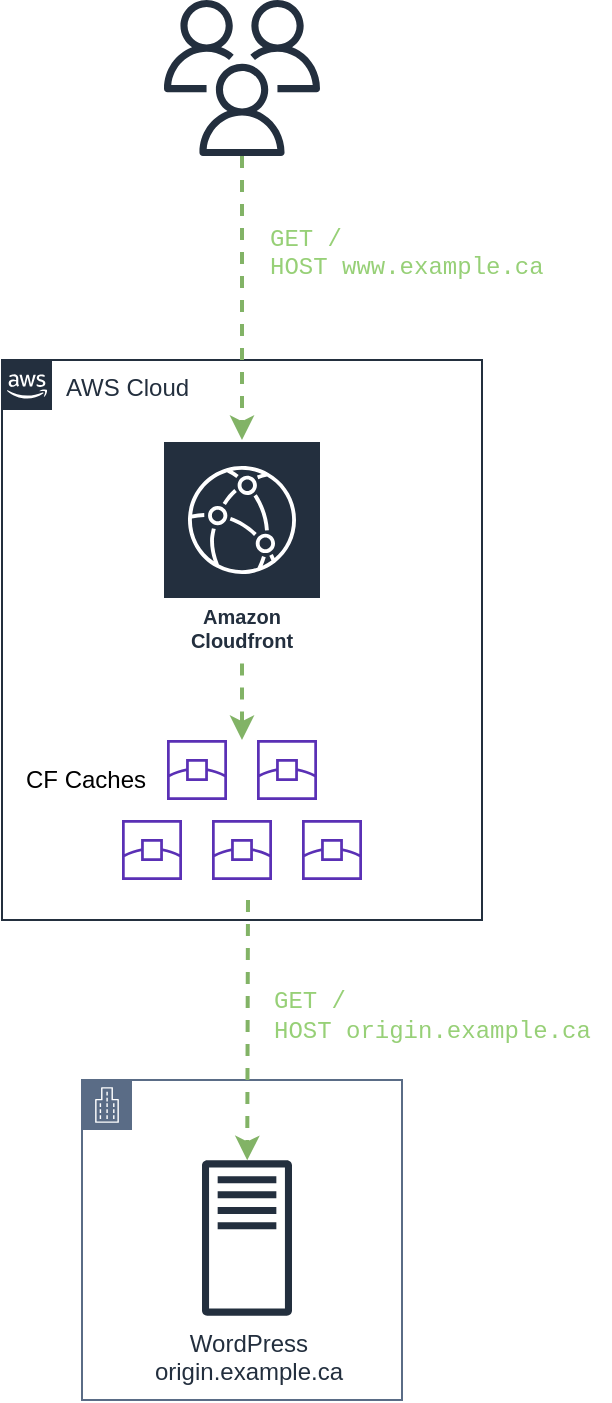 <mxfile version="10.6.3" type="device"><diagram id="z2x-sej-75D7jx41iFOz" name="Page-1"><mxGraphModel dx="794" dy="575" grid="1" gridSize="10" guides="1" tooltips="1" connect="1" arrows="1" fold="1" page="0" pageScale="1" pageWidth="850" pageHeight="1100" math="0" shadow="0"><root><mxCell id="0"/><mxCell id="1" style="locked=1;" parent="0"/><mxCell id="7C2Tb49NJ_T-byIy-_gv-6" value="AWS Cloud" style="points=[[0,0],[0.25,0],[0.5,0],[0.75,0],[1,0],[1,0.25],[1,0.5],[1,0.75],[1,1],[0.75,1],[0.5,1],[0.25,1],[0,1],[0,0.75],[0,0.5],[0,0.25]];outlineConnect=0;gradientColor=none;html=1;whiteSpace=wrap;fontSize=12;fontStyle=0;shape=mxgraph.aws4.group;grIcon=mxgraph.aws4.group_aws_cloud_alt;strokeColor=#232F3E;fillColor=none;verticalAlign=top;align=left;spacingLeft=30;fontColor=#232F3E;dashed=0;" parent="1" vertex="1"><mxGeometry x="320" y="240" width="240" height="280" as="geometry"/></mxCell><mxCell id="7C2Tb49NJ_T-byIy-_gv-3" value="" style="points=[[0,0],[0.25,0],[0.5,0],[0.75,0],[1,0],[1,0.25],[1,0.5],[1,0.75],[1,1],[0.75,1],[0.5,1],[0.25,1],[0,1],[0,0.75],[0,0.5],[0,0.25]];outlineConnect=0;gradientColor=none;html=1;whiteSpace=wrap;fontSize=12;fontStyle=0;shape=mxgraph.aws4.group;grIcon=mxgraph.aws4.group_corporate_data_center;strokeColor=#5A6C86;fillColor=none;verticalAlign=top;align=left;spacingLeft=30;fontColor=#5A6C86;dashed=0;" parent="1" vertex="1"><mxGeometry x="360" y="600" width="160" height="160" as="geometry"/></mxCell><mxCell id="7C2Tb49NJ_T-byIy-_gv-5" value="Objects" style="" parent="0"/><mxCell id="7C2Tb49NJ_T-byIy-_gv-11" style="rounded=0;orthogonalLoop=1;jettySize=auto;html=1;dashed=1;strokeWidth=2;endArrow=none;strokeColor=#82b366;fillColor=#d5e8d4;startArrow=classic;startFill=1;endFill=0;" parent="7C2Tb49NJ_T-byIy-_gv-5" target="7C2Tb49NJ_T-byIy-_gv-7" edge="1"><mxGeometry relative="1" as="geometry"><mxPoint x="480" y="319.095" as="targetPoint"/><mxPoint x="440" y="430" as="sourcePoint"/></mxGeometry></mxCell><mxCell id="7C2Tb49NJ_T-byIy-_gv-4" value="&lt;div&gt;WordPress&lt;br&gt;&lt;/div&gt;&lt;div&gt;origin.example.ca&lt;br&gt;&lt;/div&gt;" style="outlineConnect=0;fontColor=#232F3E;gradientColor=none;fillColor=#232F3E;strokeColor=none;dashed=0;verticalLabelPosition=bottom;verticalAlign=top;align=center;html=1;fontSize=12;fontStyle=0;aspect=fixed;shape=mxgraph.aws4.traditional_server;labelPosition=center;" parent="7C2Tb49NJ_T-byIy-_gv-5" vertex="1"><mxGeometry x="420" y="640" width="45" height="78" as="geometry"/></mxCell><mxCell id="7C2Tb49NJ_T-byIy-_gv-9" style="rounded=0;orthogonalLoop=1;jettySize=auto;html=1;fillColor=#d5e8d4;strokeColor=#82b366;strokeWidth=2;dashed=1;edgeStyle=orthogonalEdgeStyle;" parent="7C2Tb49NJ_T-byIy-_gv-5" source="7C2Tb49NJ_T-byIy-_gv-2" target="7C2Tb49NJ_T-byIy-_gv-7" edge="1"><mxGeometry relative="1" as="geometry"><mxPoint x="187.855" y="320" as="sourcePoint"/><mxPoint x="400" y="320" as="targetPoint"/></mxGeometry></mxCell><mxCell id="7C2Tb49NJ_T-byIy-_gv-2" value="" style="outlineConnect=0;fontColor=#232F3E;gradientColor=none;fillColor=#232F3E;strokeColor=none;dashed=0;verticalLabelPosition=bottom;verticalAlign=top;align=center;html=1;fontSize=12;fontStyle=0;aspect=fixed;shape=mxgraph.aws4.users;" parent="7C2Tb49NJ_T-byIy-_gv-5" vertex="1"><mxGeometry x="401" y="60" width="78" height="78" as="geometry"/></mxCell><mxCell id="7C2Tb49NJ_T-byIy-_gv-7" value="&lt;div&gt;Amazon Cloudfront&lt;/div&gt;" style="outlineConnect=0;fontColor=#232F3E;gradientColor=none;strokeColor=#ffffff;fillColor=#232F3E;dashed=0;verticalLabelPosition=middle;verticalAlign=bottom;align=center;html=1;whiteSpace=wrap;fontSize=10;fontStyle=1;spacing=3;shape=mxgraph.aws4.productIcon;prIcon=mxgraph.aws4.cloudfront;" parent="7C2Tb49NJ_T-byIy-_gv-5" vertex="1"><mxGeometry x="400" y="280" width="80" height="110" as="geometry"/></mxCell><mxCell id="7C2Tb49NJ_T-byIy-_gv-18" value="CF Caches" style="text;html=1;resizable=0;points=[];autosize=1;align=left;verticalAlign=top;spacingTop=-4;" parent="7C2Tb49NJ_T-byIy-_gv-5" vertex="1"><mxGeometry x="330" y="440" width="80" height="20" as="geometry"/></mxCell><mxCell id="7C2Tb49NJ_T-byIy-_gv-19" style="rounded=0;orthogonalLoop=1;jettySize=auto;html=1;dashed=1;startArrow=none;startFill=0;endArrow=classic;endFill=1;strokeWidth=2;strokeColor=#82b366;fillColor=#d5e8d4;" parent="7C2Tb49NJ_T-byIy-_gv-5" target="7C2Tb49NJ_T-byIy-_gv-4" edge="1"><mxGeometry relative="1" as="geometry"><mxPoint x="443" y="510" as="sourcePoint"/></mxGeometry></mxCell><mxCell id="7C2Tb49NJ_T-byIy-_gv-27" value="&lt;div&gt;&lt;font color=&quot;#97D077&quot;&gt;GET /&lt;/font&gt;&lt;/div&gt;&lt;div&gt;&lt;font color=&quot;#97D077&quot;&gt;HOST www.example.ca&lt;/font&gt;&lt;/div&gt;" style="text;html=1;resizable=0;points=[];autosize=1;align=left;verticalAlign=top;spacingTop=-4;fontColor=#A680B8;fontFamily=Courier New;fontStyle=0" parent="7C2Tb49NJ_T-byIy-_gv-5" vertex="1"><mxGeometry x="452" y="170" width="150" height="30" as="geometry"/></mxCell><mxCell id="7C2Tb49NJ_T-byIy-_gv-57" value="&lt;div&gt;&lt;font face=&quot;Courier New&quot; color=&quot;#97D077&quot;&gt;GET /&lt;/font&gt;&lt;/div&gt;&lt;div&gt;&lt;font face=&quot;Courier New&quot; color=&quot;#97D077&quot;&gt;HOST origin.example.ca&lt;br&gt;&lt;/font&gt;&lt;/div&gt;" style="text;html=1;resizable=0;points=[];autosize=1;align=left;verticalAlign=top;spacingTop=-4;fontColor=#A680B8;fontStyle=0" parent="7C2Tb49NJ_T-byIy-_gv-5" vertex="1"><mxGeometry x="454" y="550" width="170" height="30" as="geometry"/></mxCell><mxCell id="4aYLx62QGhcKuOdlJFSZ-11" value="" style="group" parent="7C2Tb49NJ_T-byIy-_gv-5" vertex="1" connectable="0"><mxGeometry x="380" y="430" width="120" height="70" as="geometry"/></mxCell><mxCell id="4aYLx62QGhcKuOdlJFSZ-4" value="" style="outlineConnect=0;fontColor=#232F3E;gradientColor=none;fillColor=#5A30B5;strokeColor=none;dashed=0;verticalLabelPosition=bottom;verticalAlign=top;align=center;html=1;fontSize=12;fontStyle=0;aspect=fixed;shape=mxgraph.aws4.edge_location;labelBackgroundColor=none;" parent="4aYLx62QGhcKuOdlJFSZ-11" vertex="1"><mxGeometry x="22.5" width="30" height="30" as="geometry"/></mxCell><mxCell id="4aYLx62QGhcKuOdlJFSZ-5" value="" style="outlineConnect=0;fontColor=#232F3E;gradientColor=none;fillColor=#5A30B5;strokeColor=none;dashed=0;verticalLabelPosition=bottom;verticalAlign=top;align=center;html=1;fontSize=12;fontStyle=0;aspect=fixed;shape=mxgraph.aws4.edge_location;labelBackgroundColor=none;" parent="4aYLx62QGhcKuOdlJFSZ-11" vertex="1"><mxGeometry y="40" width="30" height="30" as="geometry"/></mxCell><mxCell id="4aYLx62QGhcKuOdlJFSZ-6" value="" style="outlineConnect=0;fontColor=#232F3E;gradientColor=none;fillColor=#5A30B5;strokeColor=none;dashed=0;verticalLabelPosition=bottom;verticalAlign=top;align=center;html=1;fontSize=12;fontStyle=0;aspect=fixed;shape=mxgraph.aws4.edge_location;labelBackgroundColor=none;" parent="4aYLx62QGhcKuOdlJFSZ-11" vertex="1"><mxGeometry x="67.5" width="30" height="30" as="geometry"/></mxCell><mxCell id="4aYLx62QGhcKuOdlJFSZ-7" value="" style="outlineConnect=0;fontColor=#232F3E;gradientColor=none;fillColor=#5A30B5;strokeColor=none;dashed=0;verticalLabelPosition=bottom;verticalAlign=top;align=center;html=1;fontSize=12;fontStyle=0;aspect=fixed;shape=mxgraph.aws4.edge_location;labelBackgroundColor=none;" parent="4aYLx62QGhcKuOdlJFSZ-11" vertex="1"><mxGeometry x="45" y="40" width="30" height="30" as="geometry"/></mxCell><mxCell id="4aYLx62QGhcKuOdlJFSZ-8" value="" style="outlineConnect=0;fontColor=#232F3E;gradientColor=none;fillColor=#5A30B5;strokeColor=none;dashed=0;verticalLabelPosition=bottom;verticalAlign=top;align=center;html=1;fontSize=12;fontStyle=0;aspect=fixed;shape=mxgraph.aws4.edge_location;labelBackgroundColor=none;" parent="4aYLx62QGhcKuOdlJFSZ-11" vertex="1"><mxGeometry x="90" y="40" width="30" height="30" as="geometry"/></mxCell></root></mxGraphModel></diagram></mxfile>